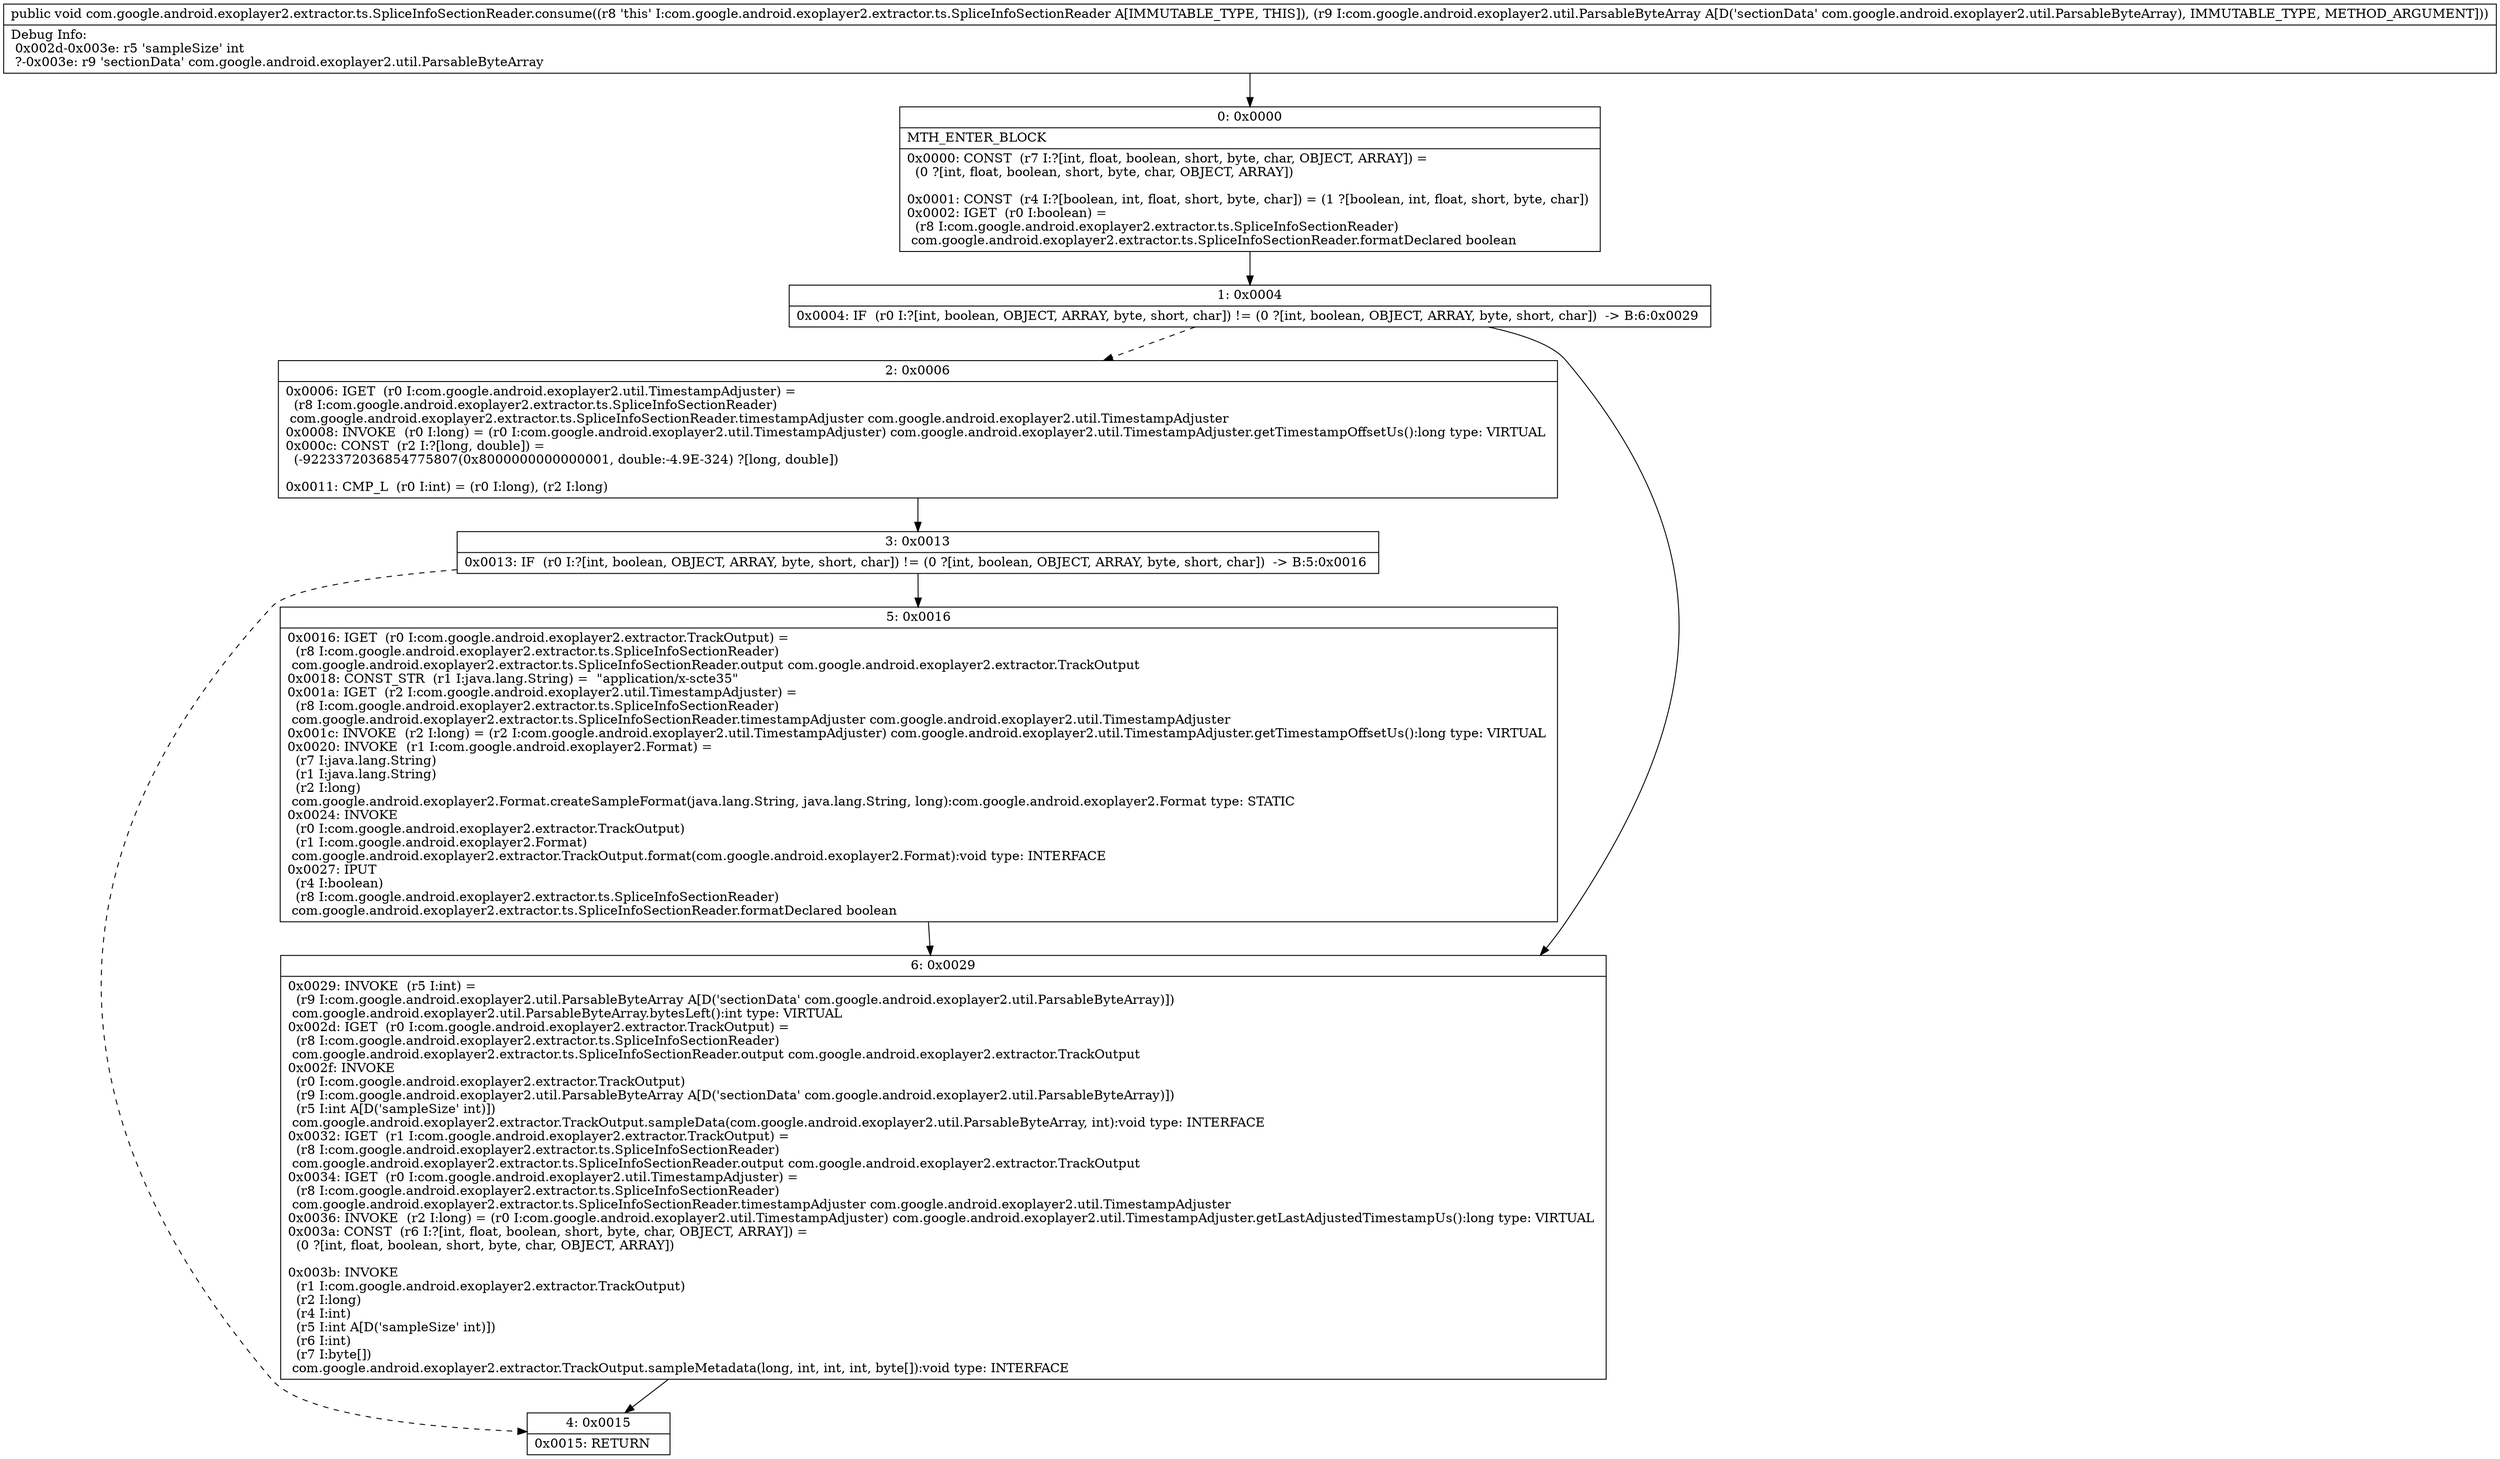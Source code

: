 digraph "CFG forcom.google.android.exoplayer2.extractor.ts.SpliceInfoSectionReader.consume(Lcom\/google\/android\/exoplayer2\/util\/ParsableByteArray;)V" {
Node_0 [shape=record,label="{0\:\ 0x0000|MTH_ENTER_BLOCK\l|0x0000: CONST  (r7 I:?[int, float, boolean, short, byte, char, OBJECT, ARRAY]) = \l  (0 ?[int, float, boolean, short, byte, char, OBJECT, ARRAY])\l \l0x0001: CONST  (r4 I:?[boolean, int, float, short, byte, char]) = (1 ?[boolean, int, float, short, byte, char]) \l0x0002: IGET  (r0 I:boolean) = \l  (r8 I:com.google.android.exoplayer2.extractor.ts.SpliceInfoSectionReader)\l com.google.android.exoplayer2.extractor.ts.SpliceInfoSectionReader.formatDeclared boolean \l}"];
Node_1 [shape=record,label="{1\:\ 0x0004|0x0004: IF  (r0 I:?[int, boolean, OBJECT, ARRAY, byte, short, char]) != (0 ?[int, boolean, OBJECT, ARRAY, byte, short, char])  \-\> B:6:0x0029 \l}"];
Node_2 [shape=record,label="{2\:\ 0x0006|0x0006: IGET  (r0 I:com.google.android.exoplayer2.util.TimestampAdjuster) = \l  (r8 I:com.google.android.exoplayer2.extractor.ts.SpliceInfoSectionReader)\l com.google.android.exoplayer2.extractor.ts.SpliceInfoSectionReader.timestampAdjuster com.google.android.exoplayer2.util.TimestampAdjuster \l0x0008: INVOKE  (r0 I:long) = (r0 I:com.google.android.exoplayer2.util.TimestampAdjuster) com.google.android.exoplayer2.util.TimestampAdjuster.getTimestampOffsetUs():long type: VIRTUAL \l0x000c: CONST  (r2 I:?[long, double]) = \l  (\-9223372036854775807(0x8000000000000001, double:\-4.9E\-324) ?[long, double])\l \l0x0011: CMP_L  (r0 I:int) = (r0 I:long), (r2 I:long) \l}"];
Node_3 [shape=record,label="{3\:\ 0x0013|0x0013: IF  (r0 I:?[int, boolean, OBJECT, ARRAY, byte, short, char]) != (0 ?[int, boolean, OBJECT, ARRAY, byte, short, char])  \-\> B:5:0x0016 \l}"];
Node_4 [shape=record,label="{4\:\ 0x0015|0x0015: RETURN   \l}"];
Node_5 [shape=record,label="{5\:\ 0x0016|0x0016: IGET  (r0 I:com.google.android.exoplayer2.extractor.TrackOutput) = \l  (r8 I:com.google.android.exoplayer2.extractor.ts.SpliceInfoSectionReader)\l com.google.android.exoplayer2.extractor.ts.SpliceInfoSectionReader.output com.google.android.exoplayer2.extractor.TrackOutput \l0x0018: CONST_STR  (r1 I:java.lang.String) =  \"application\/x\-scte35\" \l0x001a: IGET  (r2 I:com.google.android.exoplayer2.util.TimestampAdjuster) = \l  (r8 I:com.google.android.exoplayer2.extractor.ts.SpliceInfoSectionReader)\l com.google.android.exoplayer2.extractor.ts.SpliceInfoSectionReader.timestampAdjuster com.google.android.exoplayer2.util.TimestampAdjuster \l0x001c: INVOKE  (r2 I:long) = (r2 I:com.google.android.exoplayer2.util.TimestampAdjuster) com.google.android.exoplayer2.util.TimestampAdjuster.getTimestampOffsetUs():long type: VIRTUAL \l0x0020: INVOKE  (r1 I:com.google.android.exoplayer2.Format) = \l  (r7 I:java.lang.String)\l  (r1 I:java.lang.String)\l  (r2 I:long)\l com.google.android.exoplayer2.Format.createSampleFormat(java.lang.String, java.lang.String, long):com.google.android.exoplayer2.Format type: STATIC \l0x0024: INVOKE  \l  (r0 I:com.google.android.exoplayer2.extractor.TrackOutput)\l  (r1 I:com.google.android.exoplayer2.Format)\l com.google.android.exoplayer2.extractor.TrackOutput.format(com.google.android.exoplayer2.Format):void type: INTERFACE \l0x0027: IPUT  \l  (r4 I:boolean)\l  (r8 I:com.google.android.exoplayer2.extractor.ts.SpliceInfoSectionReader)\l com.google.android.exoplayer2.extractor.ts.SpliceInfoSectionReader.formatDeclared boolean \l}"];
Node_6 [shape=record,label="{6\:\ 0x0029|0x0029: INVOKE  (r5 I:int) = \l  (r9 I:com.google.android.exoplayer2.util.ParsableByteArray A[D('sectionData' com.google.android.exoplayer2.util.ParsableByteArray)])\l com.google.android.exoplayer2.util.ParsableByteArray.bytesLeft():int type: VIRTUAL \l0x002d: IGET  (r0 I:com.google.android.exoplayer2.extractor.TrackOutput) = \l  (r8 I:com.google.android.exoplayer2.extractor.ts.SpliceInfoSectionReader)\l com.google.android.exoplayer2.extractor.ts.SpliceInfoSectionReader.output com.google.android.exoplayer2.extractor.TrackOutput \l0x002f: INVOKE  \l  (r0 I:com.google.android.exoplayer2.extractor.TrackOutput)\l  (r9 I:com.google.android.exoplayer2.util.ParsableByteArray A[D('sectionData' com.google.android.exoplayer2.util.ParsableByteArray)])\l  (r5 I:int A[D('sampleSize' int)])\l com.google.android.exoplayer2.extractor.TrackOutput.sampleData(com.google.android.exoplayer2.util.ParsableByteArray, int):void type: INTERFACE \l0x0032: IGET  (r1 I:com.google.android.exoplayer2.extractor.TrackOutput) = \l  (r8 I:com.google.android.exoplayer2.extractor.ts.SpliceInfoSectionReader)\l com.google.android.exoplayer2.extractor.ts.SpliceInfoSectionReader.output com.google.android.exoplayer2.extractor.TrackOutput \l0x0034: IGET  (r0 I:com.google.android.exoplayer2.util.TimestampAdjuster) = \l  (r8 I:com.google.android.exoplayer2.extractor.ts.SpliceInfoSectionReader)\l com.google.android.exoplayer2.extractor.ts.SpliceInfoSectionReader.timestampAdjuster com.google.android.exoplayer2.util.TimestampAdjuster \l0x0036: INVOKE  (r2 I:long) = (r0 I:com.google.android.exoplayer2.util.TimestampAdjuster) com.google.android.exoplayer2.util.TimestampAdjuster.getLastAdjustedTimestampUs():long type: VIRTUAL \l0x003a: CONST  (r6 I:?[int, float, boolean, short, byte, char, OBJECT, ARRAY]) = \l  (0 ?[int, float, boolean, short, byte, char, OBJECT, ARRAY])\l \l0x003b: INVOKE  \l  (r1 I:com.google.android.exoplayer2.extractor.TrackOutput)\l  (r2 I:long)\l  (r4 I:int)\l  (r5 I:int A[D('sampleSize' int)])\l  (r6 I:int)\l  (r7 I:byte[])\l com.google.android.exoplayer2.extractor.TrackOutput.sampleMetadata(long, int, int, int, byte[]):void type: INTERFACE \l}"];
MethodNode[shape=record,label="{public void com.google.android.exoplayer2.extractor.ts.SpliceInfoSectionReader.consume((r8 'this' I:com.google.android.exoplayer2.extractor.ts.SpliceInfoSectionReader A[IMMUTABLE_TYPE, THIS]), (r9 I:com.google.android.exoplayer2.util.ParsableByteArray A[D('sectionData' com.google.android.exoplayer2.util.ParsableByteArray), IMMUTABLE_TYPE, METHOD_ARGUMENT]))  | Debug Info:\l  0x002d\-0x003e: r5 'sampleSize' int\l  ?\-0x003e: r9 'sectionData' com.google.android.exoplayer2.util.ParsableByteArray\l}"];
MethodNode -> Node_0;
Node_0 -> Node_1;
Node_1 -> Node_2[style=dashed];
Node_1 -> Node_6;
Node_2 -> Node_3;
Node_3 -> Node_4[style=dashed];
Node_3 -> Node_5;
Node_5 -> Node_6;
Node_6 -> Node_4;
}

